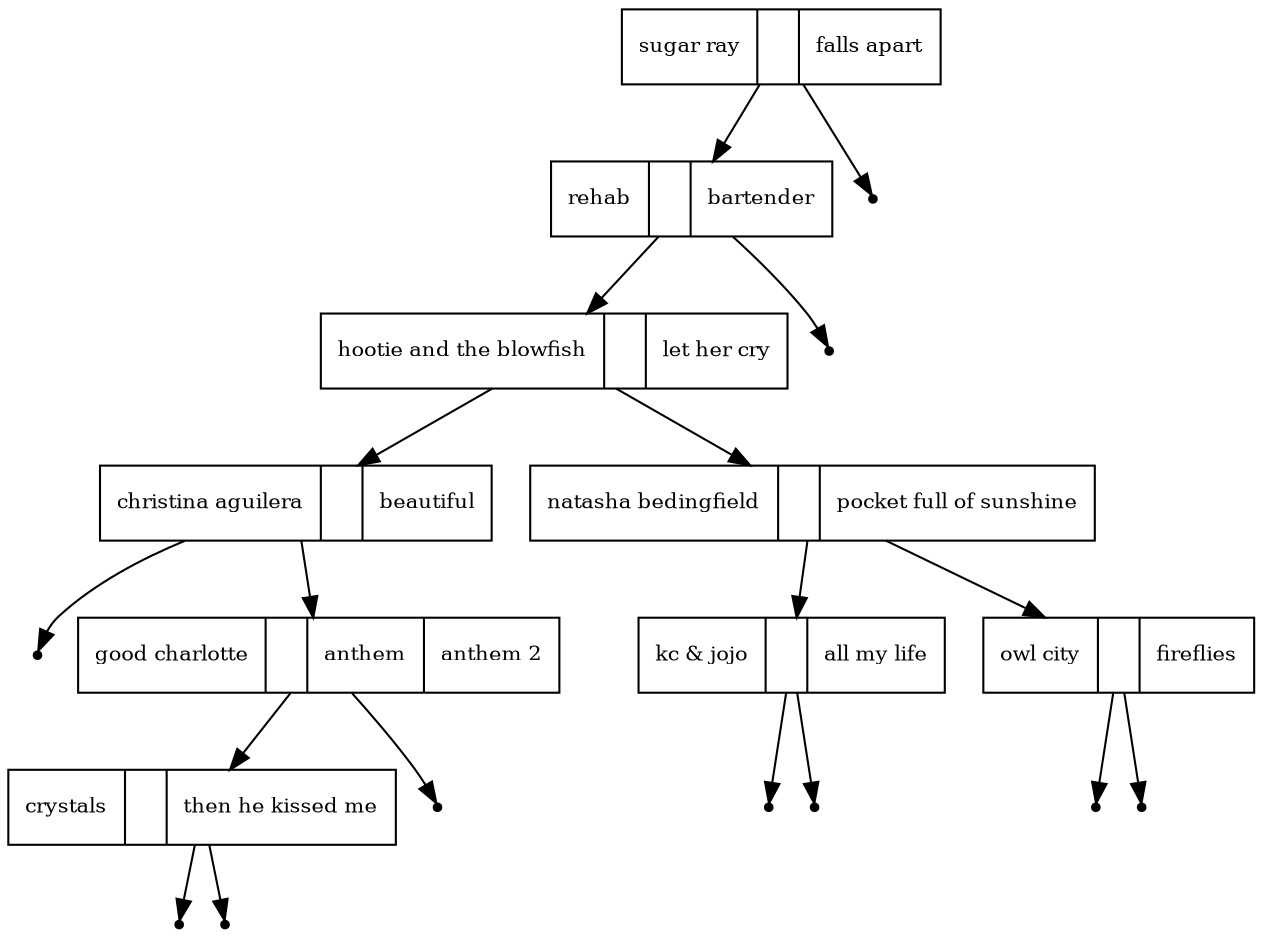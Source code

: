 digraph{
graph [ordering="out"];
node [fontsize = "10"shape = "record"];
"sugar ray" [label ="sugar ray | |  falls apart"];
"rehab" [label ="rehab | |  bartender"];
"hootie and the blowfish" [label ="hootie and the blowfish | |  let her cry"];
"christina aguilera" [label ="christina aguilera | |  beautiful"];
"good charlotte" [label ="good charlotte | |  anthem |  anthem 2"];
"crystals" [label ="crystals | |  then he kissed me"];
"natasha bedingfield" [label ="natasha bedingfield | |  pocket full of sunshine"];
"kc & jojo" [label ="kc & jojo | |  all my life"];
"owl city" [label ="owl city | |  fireflies"];
"sugar ray"  -> "rehab" 
"rehab"  -> "hootie and the blowfish" 
"hootie and the blowfish"  -> "christina aguilera" 
nullptr0[shape=point]
"christina aguilera"  -> nullptr0
"christina aguilera"  -> "good charlotte" 
"good charlotte"  -> "crystals" 
nullptr1[shape=point]
"crystals"  -> nullptr1
nullptr2[shape=point]
"crystals"  -> nullptr2
nullptr3[shape=point]
"good charlotte"  -> nullptr3
"hootie and the blowfish"  -> "natasha bedingfield" 
"natasha bedingfield"  -> "kc & jojo" 
nullptr4[shape=point]
"kc & jojo"  -> nullptr4
nullptr5[shape=point]
"kc & jojo"  -> nullptr5
"natasha bedingfield"  -> "owl city" 
nullptr6[shape=point]
"owl city"  -> nullptr6
nullptr7[shape=point]
"owl city"  -> nullptr7
nullptr8[shape=point]
"rehab"  -> nullptr8
nullptr9[shape=point]
"sugar ray"  -> nullptr9
}
